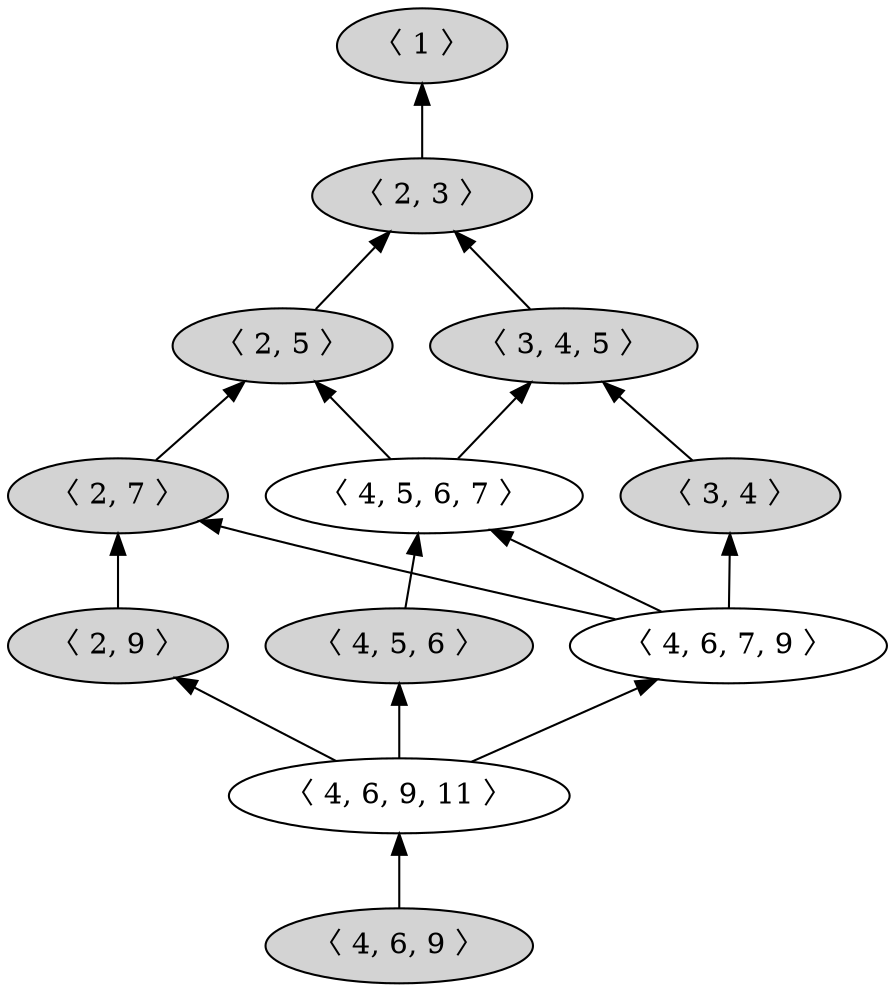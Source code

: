 digraph  NSGraph{rankdir = TB; edge[dir=back];
1 [label="〈 1 〉", style=filled];
2 [label="〈 2, 3 〉", style=filled];
3 [label="〈 2, 5 〉", style=filled];
4 [label="〈 2, 7 〉", style=filled];
5 [label="〈 2, 9 〉", style=filled];
6 [label="〈 3, 4, 5 〉", style=filled];
7 [label="〈 3, 4 〉", style=filled];
8 [label="〈 4, 5, 6, 7 〉"];
9 [label="〈 4, 5, 6 〉", style=filled];
10 [label="〈 4, 6, 7, 9 〉"];
11 [label="〈 4, 6, 9, 11 〉"];
12 [label="〈 4, 6, 9 〉", style=filled];
1 -> 2;
2 -> 3;
2 -> 6;
3 -> 4;
3 -> 8;
4 -> 5;
4 -> 10;
5 -> 11;
6 -> 7;
6 -> 8;
7 -> 10;
8 -> 9;
8 -> 10;
9 -> 11;
10 -> 11;
11 -> 12;
}
